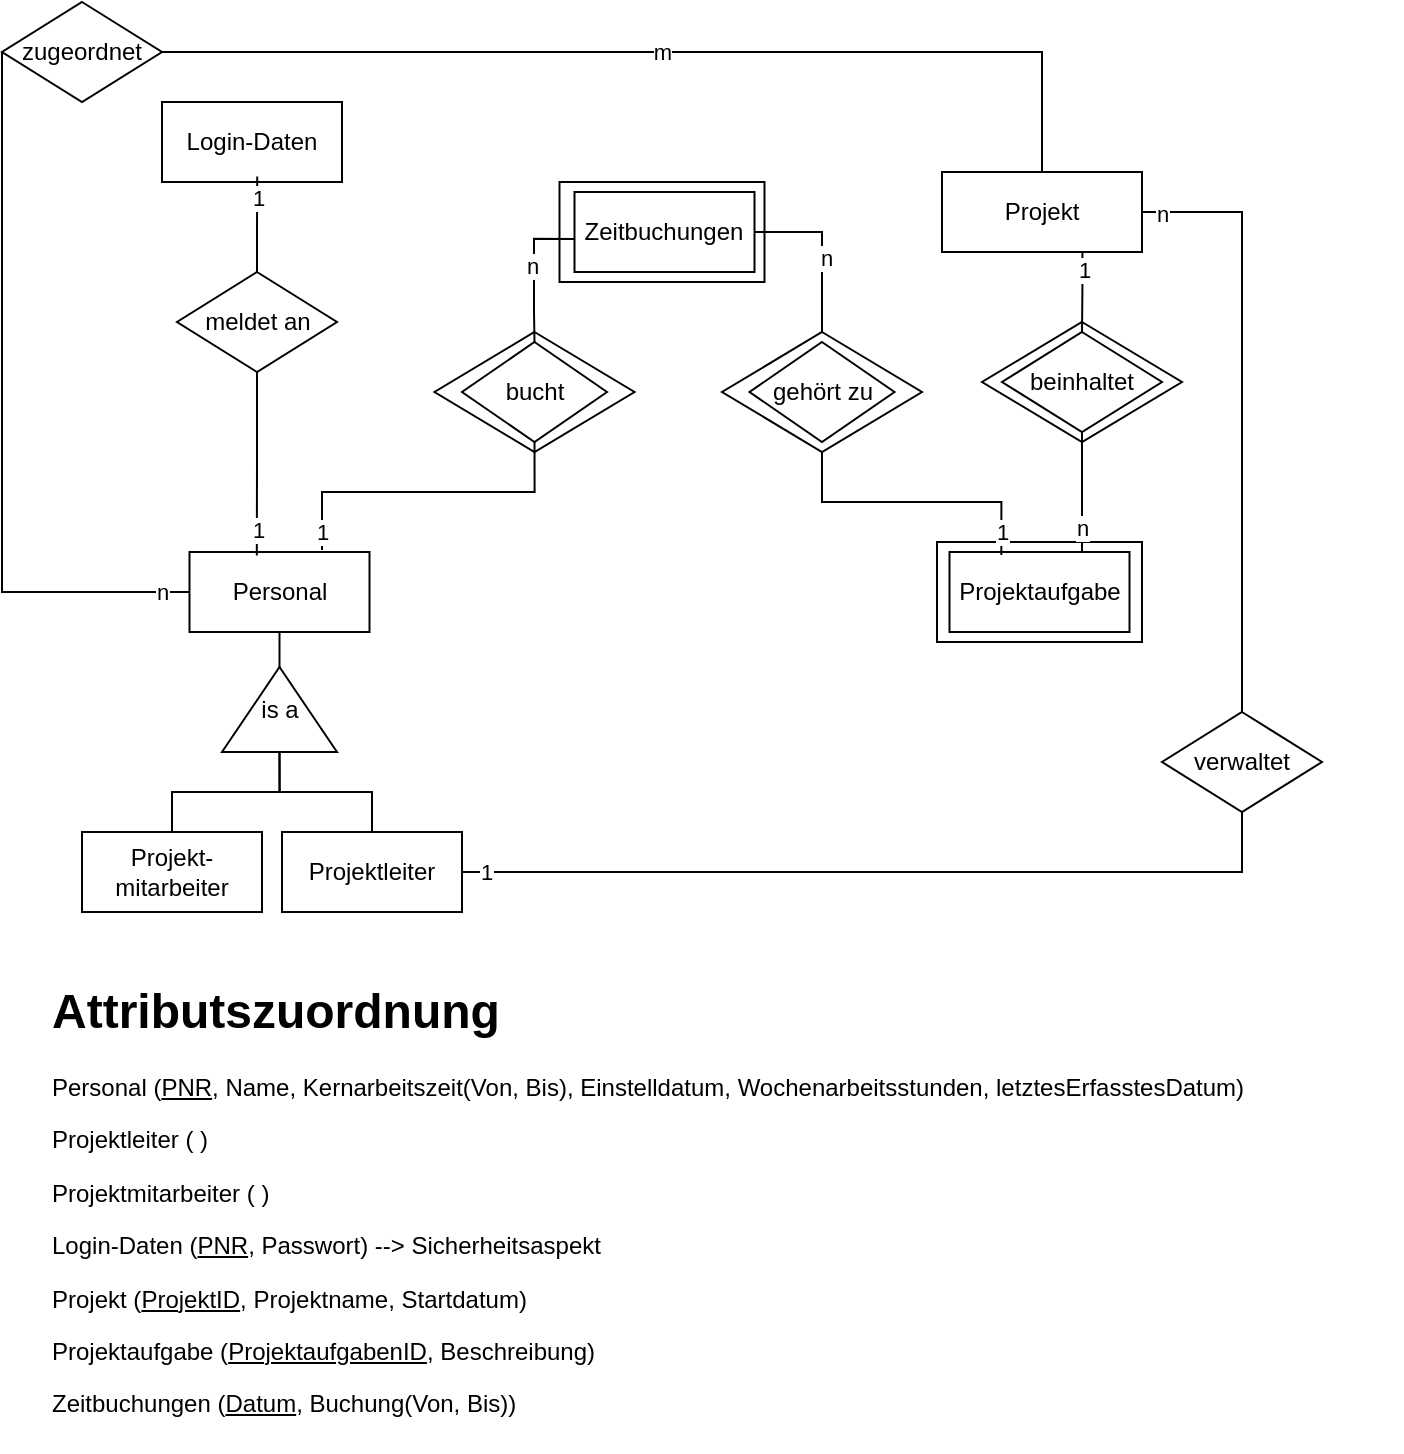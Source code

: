 <mxfile version="14.8.4" type="device" pages="2"><diagram id="R2lEEEUBdFMjLlhIrx00" name="ERM"><mxGraphModel dx="1562" dy="1762" grid="1" gridSize="10" guides="1" tooltips="1" connect="1" arrows="1" fold="1" page="1" pageScale="1" pageWidth="850" pageHeight="1100" math="0" shadow="0" extFonts="Permanent Marker^https://fonts.googleapis.com/css?family=Permanent+Marker"><root><mxCell id="0"/><mxCell id="1" parent="0"/><mxCell id="B1BkYAGXaml5KCa6HVWt-5" value="" style="rounded=0;whiteSpace=wrap;html=1;" vertex="1" parent="1"><mxGeometry x="527.5" y="265" width="102.5" height="50" as="geometry"/></mxCell><mxCell id="B1BkYAGXaml5KCa6HVWt-4" value="" style="rhombus;whiteSpace=wrap;html=1;" vertex="1" parent="1"><mxGeometry x="550" y="155" width="100" height="60" as="geometry"/></mxCell><mxCell id="5oLNaDllLUrB304-Tdyt-84" value="" style="rounded=0;whiteSpace=wrap;html=1;" parent="1" vertex="1"><mxGeometry x="338.75" y="85" width="102.5" height="50" as="geometry"/></mxCell><mxCell id="5oLNaDllLUrB304-Tdyt-79" value="" style="rhombus;whiteSpace=wrap;html=1;" parent="1" vertex="1"><mxGeometry x="276.25" y="160" width="100" height="60" as="geometry"/></mxCell><mxCell id="5oLNaDllLUrB304-Tdyt-58" style="edgeStyle=orthogonalEdgeStyle;rounded=0;orthogonalLoop=1;jettySize=auto;html=1;exitX=0;exitY=0.5;exitDx=0;exitDy=0;entryX=0;entryY=0.5;entryDx=0;entryDy=0;endArrow=none;endFill=0;" parent="1" source="5oLNaDllLUrB304-Tdyt-2" target="5oLNaDllLUrB304-Tdyt-57" edge="1"><mxGeometry relative="1" as="geometry"><Array as="points"><mxPoint x="60" y="290"/></Array></mxGeometry></mxCell><mxCell id="5oLNaDllLUrB304-Tdyt-61" value="n" style="edgeLabel;html=1;align=center;verticalAlign=middle;resizable=0;points=[];" parent="5oLNaDllLUrB304-Tdyt-58" vertex="1" connectable="0"><mxGeometry x="-0.094" y="1" relative="1" as="geometry"><mxPoint x="81" y="71" as="offset"/></mxGeometry></mxCell><mxCell id="5oLNaDllLUrB304-Tdyt-2" value="Personal" style="rounded=0;whiteSpace=wrap;html=1;" parent="1" vertex="1"><mxGeometry x="153.75" y="270" width="90" height="40" as="geometry"/></mxCell><mxCell id="5oLNaDllLUrB304-Tdyt-3" value="Login-Daten" style="rounded=0;whiteSpace=wrap;html=1;" parent="1" vertex="1"><mxGeometry x="140" y="45" width="90" height="40" as="geometry"/></mxCell><mxCell id="5oLNaDllLUrB304-Tdyt-63" value="1" style="edgeStyle=orthogonalEdgeStyle;rounded=0;orthogonalLoop=1;jettySize=auto;html=1;exitX=0.702;exitY=0.935;exitDx=0;exitDy=0;entryX=0.5;entryY=0;entryDx=0;entryDy=0;endArrow=none;endFill=0;exitPerimeter=0;" parent="1" source="5oLNaDllLUrB304-Tdyt-4" target="5oLNaDllLUrB304-Tdyt-62" edge="1"><mxGeometry x="-0.466" y="1" relative="1" as="geometry"><mxPoint as="offset"/></mxGeometry></mxCell><mxCell id="5oLNaDllLUrB304-Tdyt-4" value="Projekt" style="rounded=0;whiteSpace=wrap;html=1;" parent="1" vertex="1"><mxGeometry x="530" y="80" width="100" height="40" as="geometry"/></mxCell><mxCell id="5oLNaDllLUrB304-Tdyt-59" style="edgeStyle=orthogonalEdgeStyle;rounded=0;orthogonalLoop=1;jettySize=auto;html=1;exitX=0.5;exitY=0;exitDx=0;exitDy=0;entryX=1;entryY=0.5;entryDx=0;entryDy=0;endArrow=none;endFill=0;" parent="1" source="5oLNaDllLUrB304-Tdyt-4" target="5oLNaDllLUrB304-Tdyt-57" edge="1"><mxGeometry relative="1" as="geometry"/></mxCell><mxCell id="5oLNaDllLUrB304-Tdyt-60" value="m" style="edgeLabel;html=1;align=center;verticalAlign=middle;resizable=0;points=[];" parent="5oLNaDllLUrB304-Tdyt-59" vertex="1" connectable="0"><mxGeometry x="0.2" y="1" relative="1" as="geometry"><mxPoint x="50" y="-1" as="offset"/></mxGeometry></mxCell><mxCell id="5oLNaDllLUrB304-Tdyt-5" value="Projektaufgabe" style="rounded=0;whiteSpace=wrap;html=1;" parent="1" vertex="1"><mxGeometry x="533.75" y="270" width="90" height="40" as="geometry"/></mxCell><mxCell id="5oLNaDllLUrB304-Tdyt-48" style="edgeStyle=orthogonalEdgeStyle;rounded=0;orthogonalLoop=1;jettySize=auto;html=1;exitX=0.001;exitY=0.586;exitDx=0;exitDy=0;entryX=0.5;entryY=0;entryDx=0;entryDy=0;endArrow=none;endFill=0;exitPerimeter=0;" parent="1" source="5oLNaDllLUrB304-Tdyt-6" target="5oLNaDllLUrB304-Tdyt-45" edge="1"><mxGeometry relative="1" as="geometry"><Array as="points"><mxPoint x="326" y="113"/><mxPoint x="326" y="150"/></Array></mxGeometry></mxCell><mxCell id="5oLNaDllLUrB304-Tdyt-49" value="n" style="edgeLabel;html=1;align=center;verticalAlign=middle;resizable=0;points=[];" parent="5oLNaDllLUrB304-Tdyt-48" vertex="1" connectable="0"><mxGeometry x="-0.088" y="-1" relative="1" as="geometry"><mxPoint y="1" as="offset"/></mxGeometry></mxCell><mxCell id="B1BkYAGXaml5KCa6HVWt-8" style="edgeStyle=orthogonalEdgeStyle;rounded=0;orthogonalLoop=1;jettySize=auto;html=1;exitX=1;exitY=0.5;exitDx=0;exitDy=0;entryX=0.5;entryY=0;entryDx=0;entryDy=0;endArrow=none;endFill=0;" edge="1" parent="1" source="5oLNaDllLUrB304-Tdyt-6" target="B1BkYAGXaml5KCa6HVWt-6"><mxGeometry relative="1" as="geometry"/></mxCell><mxCell id="B1BkYAGXaml5KCa6HVWt-9" value="n" style="edgeLabel;html=1;align=center;verticalAlign=middle;resizable=0;points=[];" vertex="1" connectable="0" parent="B1BkYAGXaml5KCa6HVWt-8"><mxGeometry x="0.104" y="2" relative="1" as="geometry"><mxPoint as="offset"/></mxGeometry></mxCell><mxCell id="5oLNaDllLUrB304-Tdyt-6" value="Zeitbuchungen" style="rounded=0;whiteSpace=wrap;html=1;" parent="1" vertex="1"><mxGeometry x="346.25" y="90" width="90" height="40" as="geometry"/></mxCell><mxCell id="5oLNaDllLUrB304-Tdyt-19" style="edgeStyle=orthogonalEdgeStyle;rounded=0;orthogonalLoop=1;jettySize=auto;html=1;exitX=1;exitY=0.5;exitDx=0;exitDy=0;entryX=0.5;entryY=1;entryDx=0;entryDy=0;endArrow=none;endFill=0;" parent="1" source="5oLNaDllLUrB304-Tdyt-17" target="5oLNaDllLUrB304-Tdyt-2" edge="1"><mxGeometry relative="1" as="geometry"/></mxCell><mxCell id="5oLNaDllLUrB304-Tdyt-23" style="edgeStyle=orthogonalEdgeStyle;rounded=0;orthogonalLoop=1;jettySize=auto;html=1;exitX=0;exitY=0.5;exitDx=0;exitDy=0;entryX=0.5;entryY=0;entryDx=0;entryDy=0;endArrow=none;endFill=0;" parent="1" source="5oLNaDllLUrB304-Tdyt-17" target="5oLNaDllLUrB304-Tdyt-20" edge="1"><mxGeometry relative="1" as="geometry"/></mxCell><mxCell id="5oLNaDllLUrB304-Tdyt-17" value="is a" style="triangle;whiteSpace=wrap;html=1;rotation=0;textDirection=ltr;direction=north;" parent="1" vertex="1"><mxGeometry x="170" y="327.5" width="57.5" height="42.5" as="geometry"/></mxCell><mxCell id="5oLNaDllLUrB304-Tdyt-18" style="edgeStyle=orthogonalEdgeStyle;rounded=0;orthogonalLoop=1;jettySize=auto;html=1;exitX=0;exitY=0.5;exitDx=0;exitDy=0;endArrow=none;endFill=0;" parent="1" source="5oLNaDllLUrB304-Tdyt-17" target="5oLNaDllLUrB304-Tdyt-17" edge="1"><mxGeometry relative="1" as="geometry"><Array as="points"><mxPoint x="170" y="370"/></Array></mxGeometry></mxCell><mxCell id="5oLNaDllLUrB304-Tdyt-70" style="edgeStyle=orthogonalEdgeStyle;rounded=0;orthogonalLoop=1;jettySize=auto;html=1;exitX=1;exitY=0.5;exitDx=0;exitDy=0;entryX=0.5;entryY=1;entryDx=0;entryDy=0;endArrow=none;endFill=0;" parent="1" source="5oLNaDllLUrB304-Tdyt-20" target="5oLNaDllLUrB304-Tdyt-67" edge="1"><mxGeometry relative="1" as="geometry"/></mxCell><mxCell id="5oLNaDllLUrB304-Tdyt-71" value="1" style="edgeLabel;html=1;align=center;verticalAlign=middle;resizable=0;points=[];" parent="5oLNaDllLUrB304-Tdyt-70" vertex="1" connectable="0"><mxGeometry x="0.661" y="-3" relative="1" as="geometry"><mxPoint x="-337" y="-3" as="offset"/></mxGeometry></mxCell><mxCell id="5oLNaDllLUrB304-Tdyt-20" value="Projektleiter" style="rounded=0;whiteSpace=wrap;html=1;" parent="1" vertex="1"><mxGeometry x="200" y="410" width="90" height="40" as="geometry"/></mxCell><mxCell id="5oLNaDllLUrB304-Tdyt-22" style="edgeStyle=orthogonalEdgeStyle;rounded=0;orthogonalLoop=1;jettySize=auto;html=1;exitX=0.5;exitY=0;exitDx=0;exitDy=0;entryX=0;entryY=0.5;entryDx=0;entryDy=0;endArrow=none;endFill=0;" parent="1" source="5oLNaDllLUrB304-Tdyt-21" target="5oLNaDllLUrB304-Tdyt-17" edge="1"><mxGeometry relative="1" as="geometry"/></mxCell><mxCell id="5oLNaDllLUrB304-Tdyt-21" value="Projekt-mitarbeiter" style="rounded=0;whiteSpace=wrap;html=1;" parent="1" vertex="1"><mxGeometry x="100" y="410" width="90" height="40" as="geometry"/></mxCell><mxCell id="5oLNaDllLUrB304-Tdyt-42" value="1" style="edgeStyle=orthogonalEdgeStyle;rounded=0;orthogonalLoop=1;jettySize=auto;html=1;exitX=0.5;exitY=0;exitDx=0;exitDy=0;entryX=0.529;entryY=0.932;entryDx=0;entryDy=0;entryPerimeter=0;endArrow=none;endFill=0;" parent="1" source="5oLNaDllLUrB304-Tdyt-35" target="5oLNaDllLUrB304-Tdyt-3" edge="1"><mxGeometry x="0.557" relative="1" as="geometry"><mxPoint as="offset"/></mxGeometry></mxCell><mxCell id="5oLNaDllLUrB304-Tdyt-43" style="edgeStyle=orthogonalEdgeStyle;rounded=0;orthogonalLoop=1;jettySize=auto;html=1;exitX=0.5;exitY=1;exitDx=0;exitDy=0;entryX=0.374;entryY=0.045;entryDx=0;entryDy=0;entryPerimeter=0;endArrow=none;endFill=0;" parent="1" source="5oLNaDllLUrB304-Tdyt-35" target="5oLNaDllLUrB304-Tdyt-2" edge="1"><mxGeometry relative="1" as="geometry"/></mxCell><mxCell id="5oLNaDllLUrB304-Tdyt-44" value="1" style="edgeLabel;html=1;align=center;verticalAlign=middle;resizable=0;points=[];" parent="5oLNaDllLUrB304-Tdyt-43" vertex="1" connectable="0"><mxGeometry x="-0.3" y="1" relative="1" as="geometry"><mxPoint x="-1" y="47" as="offset"/></mxGeometry></mxCell><mxCell id="5oLNaDllLUrB304-Tdyt-35" value="meldet an" style="rhombus;whiteSpace=wrap;html=1;" parent="1" vertex="1"><mxGeometry x="147.5" y="130" width="80" height="50" as="geometry"/></mxCell><mxCell id="5oLNaDllLUrB304-Tdyt-46" style="edgeStyle=orthogonalEdgeStyle;rounded=0;orthogonalLoop=1;jettySize=auto;html=1;exitX=0.5;exitY=1;exitDx=0;exitDy=0;endArrow=none;endFill=0;" parent="1" source="5oLNaDllLUrB304-Tdyt-45" edge="1"><mxGeometry relative="1" as="geometry"><mxPoint x="220" y="269" as="targetPoint"/><Array as="points"><mxPoint x="326" y="240"/><mxPoint x="220" y="240"/></Array></mxGeometry></mxCell><mxCell id="5oLNaDllLUrB304-Tdyt-47" value="1" style="edgeLabel;html=1;align=center;verticalAlign=middle;resizable=0;points=[];" parent="5oLNaDllLUrB304-Tdyt-46" vertex="1" connectable="0"><mxGeometry x="0.315" relative="1" as="geometry"><mxPoint x="-26" y="20" as="offset"/></mxGeometry></mxCell><mxCell id="5oLNaDllLUrB304-Tdyt-45" value="bucht" style="rhombus;whiteSpace=wrap;html=1;" parent="1" vertex="1"><mxGeometry x="290" y="165" width="72.5" height="50" as="geometry"/></mxCell><mxCell id="5oLNaDllLUrB304-Tdyt-57" value="zugeordnet" style="rhombus;whiteSpace=wrap;html=1;" parent="1" vertex="1"><mxGeometry x="60" y="-5" width="80" height="50" as="geometry"/></mxCell><mxCell id="5oLNaDllLUrB304-Tdyt-64" style="edgeStyle=orthogonalEdgeStyle;rounded=0;orthogonalLoop=1;jettySize=auto;html=1;exitX=0.5;exitY=1;exitDx=0;exitDy=0;entryX=0.75;entryY=0;entryDx=0;entryDy=0;endArrow=none;endFill=0;" parent="1" source="5oLNaDllLUrB304-Tdyt-62" target="5oLNaDllLUrB304-Tdyt-5" edge="1"><mxGeometry relative="1" as="geometry"><Array as="points"><mxPoint x="600" y="270"/></Array></mxGeometry></mxCell><mxCell id="5oLNaDllLUrB304-Tdyt-65" value="n" style="edgeLabel;html=1;align=center;verticalAlign=middle;resizable=0;points=[];" parent="5oLNaDllLUrB304-Tdyt-64" vertex="1" connectable="0"><mxGeometry x="-0.21" y="-1" relative="1" as="geometry"><mxPoint x="1" y="24" as="offset"/></mxGeometry></mxCell><mxCell id="5oLNaDllLUrB304-Tdyt-62" value="beinhaltet" style="rhombus;whiteSpace=wrap;html=1;" parent="1" vertex="1"><mxGeometry x="560" y="160" width="80" height="50" as="geometry"/></mxCell><mxCell id="5oLNaDllLUrB304-Tdyt-68" style="edgeStyle=orthogonalEdgeStyle;rounded=0;orthogonalLoop=1;jettySize=auto;html=1;exitX=0.5;exitY=0;exitDx=0;exitDy=0;entryX=1;entryY=0.5;entryDx=0;entryDy=0;endArrow=none;endFill=0;" parent="1" source="5oLNaDllLUrB304-Tdyt-67" target="5oLNaDllLUrB304-Tdyt-4" edge="1"><mxGeometry relative="1" as="geometry"/></mxCell><mxCell id="5oLNaDllLUrB304-Tdyt-69" value="n" style="edgeLabel;html=1;align=center;verticalAlign=middle;resizable=0;points=[];" parent="5oLNaDllLUrB304-Tdyt-68" vertex="1" connectable="0"><mxGeometry x="0.324" y="3" relative="1" as="geometry"><mxPoint x="-37" y="-51" as="offset"/></mxGeometry></mxCell><mxCell id="5oLNaDllLUrB304-Tdyt-67" value="verwaltet" style="rhombus;whiteSpace=wrap;html=1;" parent="1" vertex="1"><mxGeometry x="640" y="350" width="80" height="50" as="geometry"/></mxCell><mxCell id="5oLNaDllLUrB304-Tdyt-73" value="&lt;h1&gt;Attributszuordnung&lt;/h1&gt;&lt;p&gt;Personal (&lt;u&gt;PNR&lt;/u&gt;, Name, Kernarbeitszeit(Von, Bis), Einstelldatum, Wochenarbeitsstunden, letztesErfasstesDatum)&lt;/p&gt;&lt;p&gt;Projektleiter ( )&lt;/p&gt;&lt;p&gt;Projektmitarbeiter ( )&lt;/p&gt;&lt;p&gt;Login-Daten (&lt;u&gt;PNR&lt;/u&gt;, Passwort) --&amp;gt; Sicherheitsaspekt&lt;/p&gt;&lt;p&gt;Projekt (&lt;u&gt;ProjektID&lt;/u&gt;, Projektname, Startdatum)&lt;/p&gt;&lt;p&gt;Projektaufgabe (&lt;u&gt;ProjektaufgabenID&lt;/u&gt;, Beschreibung)&lt;/p&gt;&lt;p&gt;Zeitbuchungen (&lt;u&gt;Datum&lt;/u&gt;, Buchung(Von, Bis))&lt;/p&gt;" style="text;html=1;strokeColor=none;fillColor=none;spacing=5;spacingTop=-20;whiteSpace=wrap;overflow=hidden;rounded=0;" parent="1" vertex="1"><mxGeometry x="80" y="480" width="680" height="240" as="geometry"/></mxCell><mxCell id="B1BkYAGXaml5KCa6HVWt-10" style="edgeStyle=orthogonalEdgeStyle;rounded=0;orthogonalLoop=1;jettySize=auto;html=1;exitX=0.5;exitY=1;exitDx=0;exitDy=0;endArrow=none;endFill=0;entryX=0.288;entryY=0.038;entryDx=0;entryDy=0;entryPerimeter=0;" edge="1" parent="1" source="B1BkYAGXaml5KCa6HVWt-6" target="5oLNaDllLUrB304-Tdyt-5"><mxGeometry relative="1" as="geometry"><mxPoint x="560" y="260" as="targetPoint"/></mxGeometry></mxCell><mxCell id="B1BkYAGXaml5KCa6HVWt-13" value="1" style="edgeLabel;html=1;align=center;verticalAlign=middle;resizable=0;points=[];" vertex="1" connectable="0" parent="B1BkYAGXaml5KCa6HVWt-10"><mxGeometry x="0.497" relative="1" as="geometry"><mxPoint x="9" y="15" as="offset"/></mxGeometry></mxCell><mxCell id="B1BkYAGXaml5KCa6HVWt-6" value="" style="rhombus;whiteSpace=wrap;html=1;" vertex="1" parent="1"><mxGeometry x="420" y="160" width="100" height="60" as="geometry"/></mxCell><mxCell id="B1BkYAGXaml5KCa6HVWt-7" value="gehört zu" style="rhombus;whiteSpace=wrap;html=1;" vertex="1" parent="1"><mxGeometry x="433.75" y="165" width="72.5" height="50" as="geometry"/></mxCell></root></mxGraphModel></diagram><diagram id="kbj796v9luQmNDmehQuL" name="Rel. Datenm."><mxGraphModel dx="1292" dy="548" grid="1" gridSize="10" guides="1" tooltips="1" connect="1" arrows="1" fold="1" page="1" pageScale="1" pageWidth="827" pageHeight="1169" math="0" shadow="0"><root><mxCell id="wyJQiiaoNT8ihWYtWqvY-0"/><mxCell id="wyJQiiaoNT8ihWYtWqvY-1" parent="wyJQiiaoNT8ihWYtWqvY-0"/><mxCell id="Szr2fVQMfW4RHqbF6qag-0" value="&lt;h1 style=&quot;color: rgb(0 , 0 , 0) ; font-family: &amp;#34;helvetica&amp;#34; ; font-style: normal ; letter-spacing: normal ; text-align: left ; text-indent: 0px ; text-transform: none ; word-spacing: 0px ; background-color: rgb(248 , 249 , 250)&quot;&gt;Relationales Datenmodell&lt;/h1&gt;&lt;p style=&quot;color: rgb(0 , 0 , 0) ; font-family: &amp;#34;helvetica&amp;#34; ; font-size: 12px ; font-style: normal ; font-weight: 400 ; letter-spacing: normal ; text-align: left ; text-indent: 0px ; text-transform: none ; word-spacing: 0px ; background-color: rgb(248 , 249 , 250)&quot;&gt;Personal(&lt;u&gt;PNR&lt;/u&gt;, Name, KernarbeitszeitVon, KernarbeitszeitBis, Einstelldatum, Wochenarbeitsstunden, letztesErfasstesDatum, Projektleiter-Flag)&lt;/p&gt;&lt;p style=&quot;color: rgb(0 , 0 , 0) ; font-family: &amp;#34;helvetica&amp;#34; ; font-size: 12px ; font-style: normal ; font-weight: 400 ; letter-spacing: normal ; text-align: left ; text-indent: 0px ; text-transform: none ; word-spacing: 0px ; background-color: rgb(248 , 249 , 250)&quot;&gt;Login-Daten (&lt;u&gt;PNR REFERENCES Personal&lt;/u&gt;, Passwort)&lt;/p&gt;&lt;p style=&quot;color: rgb(0 , 0 , 0) ; font-family: &amp;#34;helvetica&amp;#34; ; font-size: 12px ; font-style: normal ; font-weight: 400 ; letter-spacing: normal ; text-align: left ; text-indent: 0px ; text-transform: none ; word-spacing: 0px ; background-color: rgb(248 , 249 , 250)&quot;&gt;Projekt (&lt;u&gt;ProjektID&lt;/u&gt;, Projektname, Projektleiter REFERENCES Personal, Startdatum)&lt;/p&gt;&lt;p style=&quot;color: rgb(0 , 0 , 0) ; font-family: &amp;#34;helvetica&amp;#34; ; font-size: 12px ; font-style: normal ; font-weight: 400 ; letter-spacing: normal ; text-align: left ; text-indent: 0px ; text-transform: none ; word-spacing: 0px ; background-color: rgb(248 , 249 , 250)&quot;&gt;Projektaufgabe (&lt;u&gt;ProjektaufgabenID, ProjektID REFERENCES Projekt&lt;/u&gt;, Beschreibung)&lt;/p&gt;&lt;p style=&quot;color: rgb(0 , 0 , 0) ; font-family: &amp;#34;helvetica&amp;#34; ; font-size: 12px ; font-style: normal ; font-weight: 400 ; letter-spacing: normal ; text-align: left ; text-indent: 0px ; text-transform: none ; word-spacing: 0px ; background-color: rgb(248 , 249 , 250)&quot;&gt;Zeitbuchungen (&lt;u&gt;PNR REFERENCES Personal, (ProjektaufgabenID, ProjektID) REFERENCES Projektaufgabe,&amp;nbsp;Datum&lt;/u&gt;, BuchungVon, BuchungBis)&lt;/p&gt;&lt;p style=&quot;color: rgb(0 , 0 , 0) ; font-family: &amp;#34;helvetica&amp;#34; ; font-size: 12px ; font-style: normal ; font-weight: 400 ; letter-spacing: normal ; text-align: left ; text-indent: 0px ; text-transform: none ; word-spacing: 0px ; background-color: rgb(248 , 249 , 250)&quot;&gt;PersonalProjektaufgabe(&lt;u&gt;PNR REFERENCES Personal, ProjektID REFERENCES Projekt)&lt;/u&gt;&lt;/p&gt;" style="text;whiteSpace=wrap;html=1;" vertex="1" parent="wyJQiiaoNT8ihWYtWqvY-1"><mxGeometry x="70" y="20" width="550" height="260" as="geometry"/></mxCell></root></mxGraphModel></diagram></mxfile>